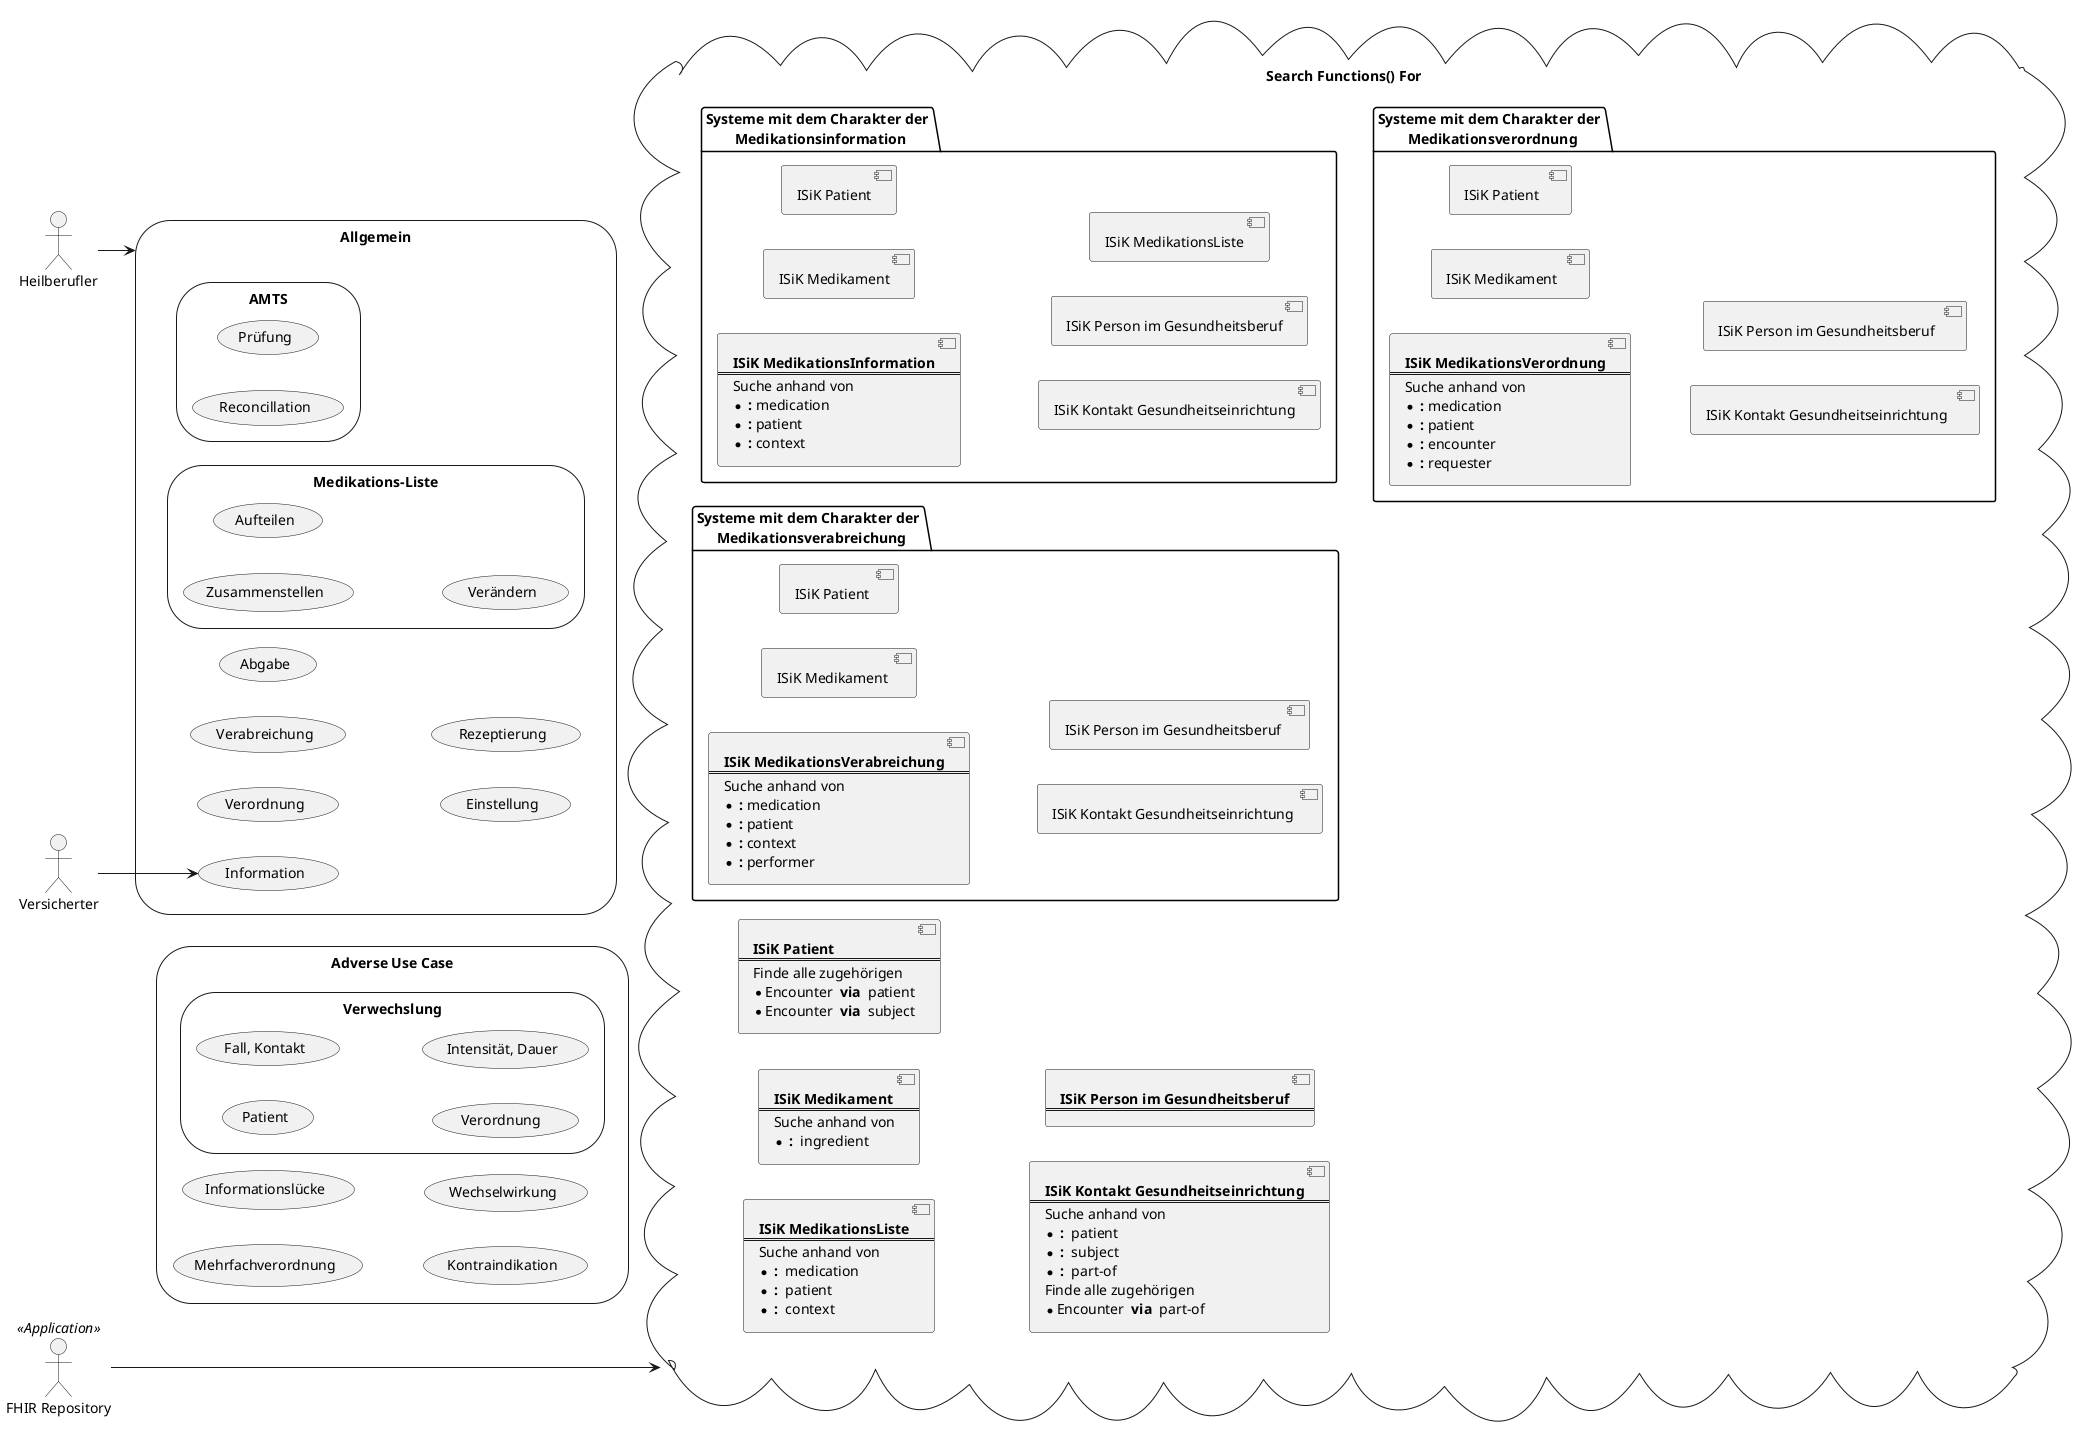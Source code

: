 '@startuml usecases
'usecase Medikation as "
'    = Medikation
'    
'    ___
'    Some text
'    === Neu-Verordnung
'    Other text
'    === Anpassung
'    Information
'    === Abgabe
'"
'@enduml

@startuml usecases
left to right direction
'skinparam packageStyle cloud
skinparam linetype ortho

actor :FHIR Repository: as DB << Application >>
actor :Heilberufler:
actor :Versicherter:

storage adverseUC as "Adverse Use Case" {
    storage (Verwechslung){
        (Patient)
        (Fall, Kontakt)
        (Verordnung )
        (Intensität, Dauer)
    }
    (Mehrfachverordnung)
    (Informationslücke)
    (Kontraindikation)
    (Wechselwirkung)
}
storage gnrlUC as "Allgemein" {
    (Information)
    (Verordnung)
    (Verabreichung)
    (Abgabe)
    (Einstellung)
    (Rezeptierung)
    storage (AMTS){
        (Prüfung)
        (Reconcillation)
    }
    storage (Medikations-Liste){
        (Zusammenstellen)
        (Aufteilen)
        (Verändern)
    }
}

cloud "Search Functions() For" as fncts {
    folder CSt_MedInfo as "Systeme mit dem Charakter der \n Medikationsinformation" {
        component _MedInfo [
        **ISiK MedikationsInformation**
        ====
        Suche anhand von
        * ** :** medication
        * ** :** patient
        * ** :** context
        ]
        component "ISiK Medikament"
        component "ISiK Patient"
        component "ISiK Kontakt Gesundheitseinrichtung"
        component "ISiK Person im Gesundheitsberuf"
        component "ISiK MedikationsListe"
    }
    'CSt_MedInfo --> CStAll_MedikationsListe
    folder CSt_MedVerab as "Systeme mit dem Charakter der \n Medikationsverabreichung" {
        component _MedVerab [
        **ISiK MedikationsVerabreichung**
        ====
        Suche anhand von
        * ** :** medication
        * ** :** patient
        * ** :** context
        * ** :** performer
        ]
        component "ISiK Medikament "
        component "ISiK Patient "
        component "ISiK Kontakt Gesundheitseinrichtung "
        component "ISiK Person im Gesundheitsberuf "
    }
    folder CSt_MedVerord as "Systeme mit dem Charakter der \n Medikationsverordnung" {
        component _MedVerord [
        **ISiK MedikationsVerordnung**
        ====
        Suche anhand von
        * ** :** medication
        * ** :** patient
        * ** :** encounter
        * ** :** requester
        ]
        component "ISiK Medikament  "
        component "ISiK Patient  "
        component "ISiK Kontakt Gesundheitseinrichtung  "
        component "ISiK Person im Gesundheitsberuf  "
    }
    component CStAll_MedikationsListe [
        **ISiK MedikationsListe**
        ====
        Suche anhand von
        * ** : ** medication
        * ** : ** patient
        * ** : ** context
    ]
    component CStAll_Medikament [
        **ISiK Medikament**
        ====
        Suche anhand von
        * ** : ** ingredient
    ]
    component CStAll_Patient [
        **ISiK Patient**
        ====
        Finde alle zugehörigen
        * Encounter ** via ** patient
        * Encounter ** via ** subject
    ]
    component CStAll_KontaktGesundheitseinrichtung [
        **ISiK Kontakt Gesundheitseinrichtung**
        ====
        Suche anhand von
        * ** : ** patient
        * ** : ** subject
        * ** : ** part-of
        Finde alle zugehörigen
        * Encounter ** via ** part-of
    ]
    component CStAll_PersonImGesundheitsberuf [
        **ISiK Person im Gesundheitsberuf**
        ====
    ]
}
Heilberufler --> gnrlUC
Versicherter --> Information
DB ----> fncts
'fncts --> adverseUC : mitigates
'fncts --> gnrlUC : enables
@enduml